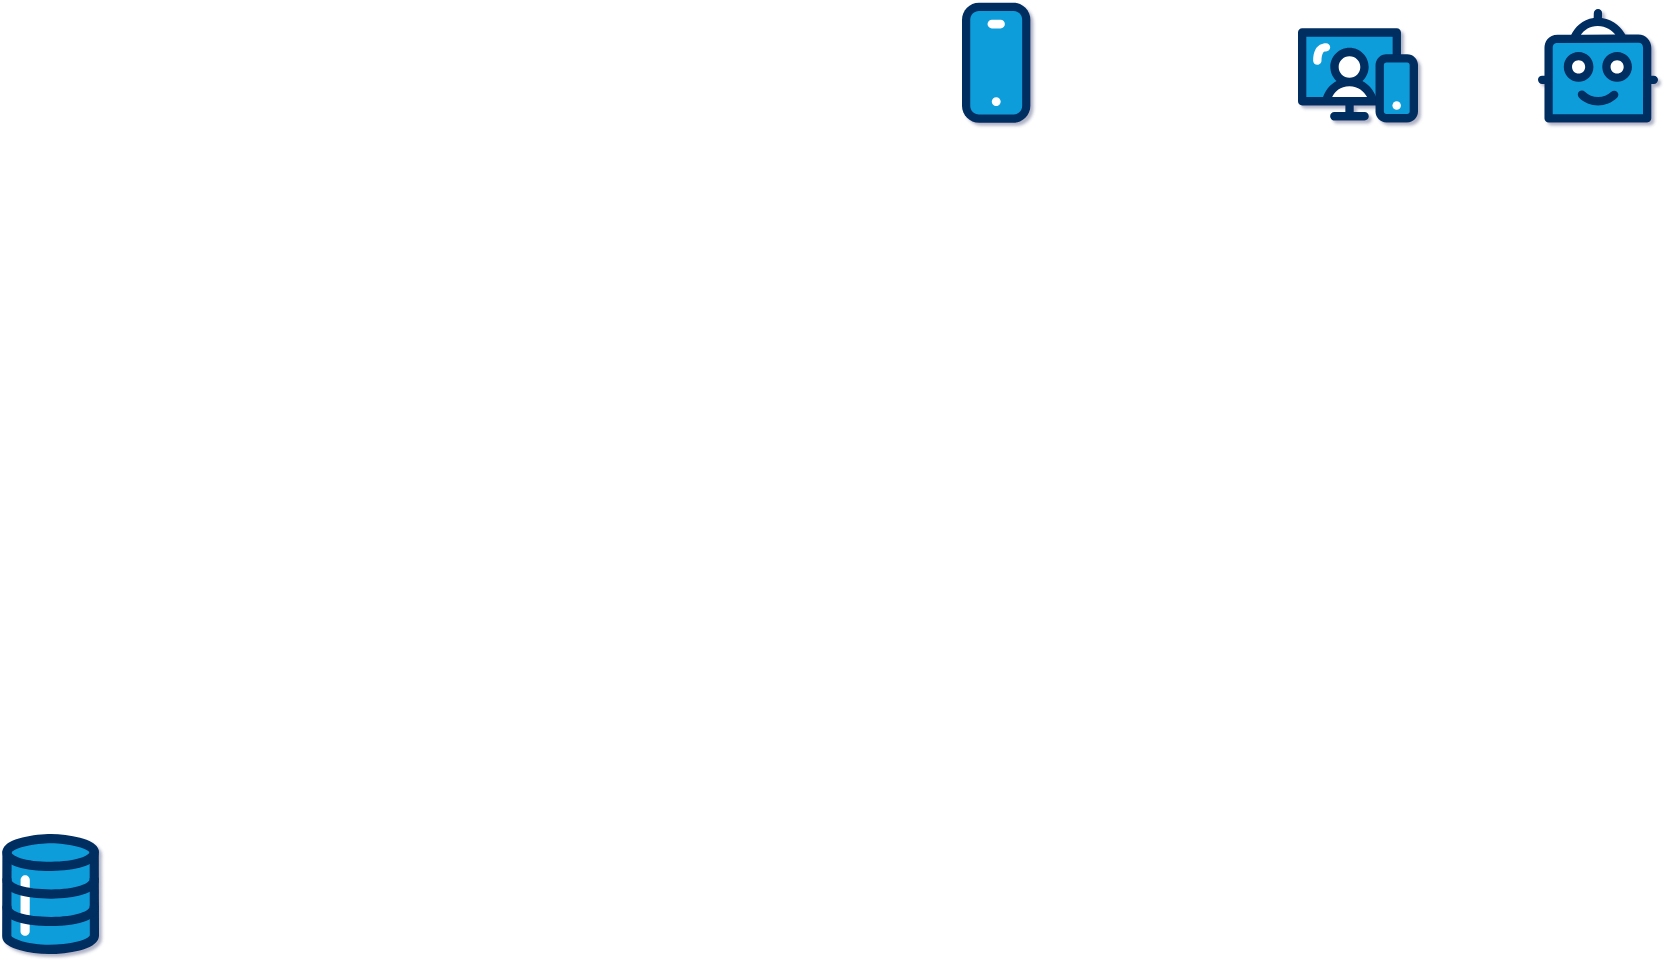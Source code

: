 <mxfile version="23.0.2" type="github">
  <diagram id="C5RBs43oDa-KdzZeNtuy" name="Page-1">
    <mxGraphModel dx="1645" dy="636" grid="1" gridSize="8" guides="1" tooltips="1" connect="1" arrows="1" fold="1" page="0" pageScale="1" pageWidth="1654" pageHeight="2336" background="none" math="0" shadow="1">
      <root>
        <mxCell id="WIyWlLk6GJQsqaUBKTNV-0" />
        <mxCell id="WIyWlLk6GJQsqaUBKTNV-1" parent="WIyWlLk6GJQsqaUBKTNV-0" />
        <mxCell id="I535GhIGz43zYpwKXngH-1" value="" style="verticalLabelPosition=bottom;aspect=fixed;html=1;shape=mxgraph.salesforce.bots;" vertex="1" parent="WIyWlLk6GJQsqaUBKTNV-1">
          <mxGeometry x="576" y="99.4" width="60" height="57" as="geometry" />
        </mxCell>
        <mxCell id="I535GhIGz43zYpwKXngH-2" value="" style="verticalLabelPosition=bottom;aspect=fixed;html=1;shape=mxgraph.salesforce.data;" vertex="1" parent="WIyWlLk6GJQsqaUBKTNV-1">
          <mxGeometry x="-192" y="512" width="48.6" height="60" as="geometry" />
        </mxCell>
        <mxCell id="I535GhIGz43zYpwKXngH-3" value="" style="verticalLabelPosition=bottom;aspect=fixed;html=1;shape=mxgraph.salesforce.apps;" vertex="1" parent="WIyWlLk6GJQsqaUBKTNV-1">
          <mxGeometry x="288" y="96.4" width="34.2" height="60" as="geometry" />
        </mxCell>
        <mxCell id="I535GhIGz43zYpwKXngH-5" value="" style="verticalLabelPosition=bottom;aspect=fixed;html=1;shape=mxgraph.salesforce.web;" vertex="1" parent="WIyWlLk6GJQsqaUBKTNV-1">
          <mxGeometry x="456" y="109" width="60" height="47.4" as="geometry" />
        </mxCell>
      </root>
    </mxGraphModel>
  </diagram>
</mxfile>
